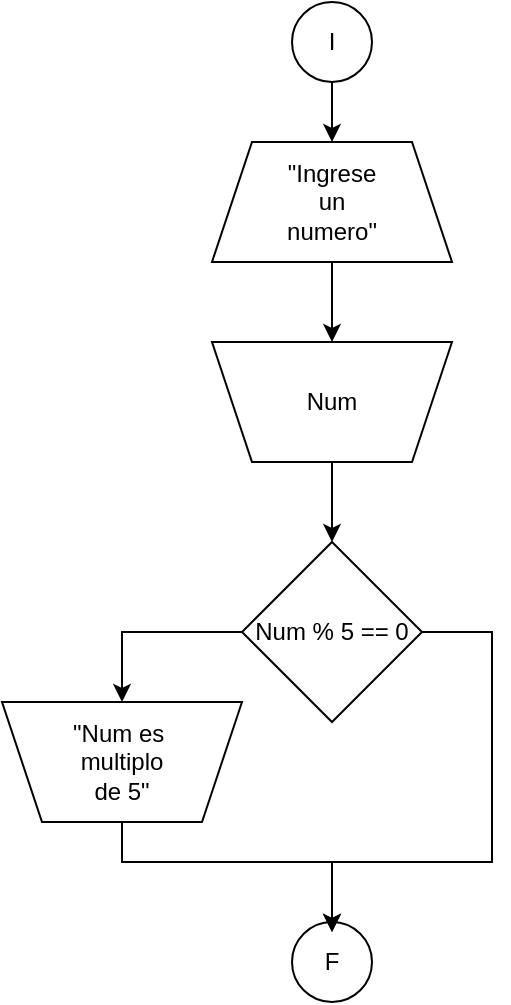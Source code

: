 <mxfile version="21.4.0" type="device">
  <diagram id="C5RBs43oDa-KdzZeNtuy" name="Page-1">
    <mxGraphModel dx="1120" dy="492" grid="1" gridSize="10" guides="1" tooltips="1" connect="1" arrows="1" fold="1" page="1" pageScale="1" pageWidth="827" pageHeight="1169" math="0" shadow="0">
      <root>
        <mxCell id="WIyWlLk6GJQsqaUBKTNV-0" />
        <mxCell id="WIyWlLk6GJQsqaUBKTNV-1" parent="WIyWlLk6GJQsqaUBKTNV-0" />
        <mxCell id="QpKmDekzCRrpz0tQOCoR-0" value="" style="ellipse;whiteSpace=wrap;html=1;aspect=fixed;" parent="WIyWlLk6GJQsqaUBKTNV-1" vertex="1">
          <mxGeometry x="340" y="50" width="40" height="40" as="geometry" />
        </mxCell>
        <mxCell id="QpKmDekzCRrpz0tQOCoR-3" value="" style="edgeStyle=orthogonalEdgeStyle;rounded=0;orthogonalLoop=1;jettySize=auto;html=1;exitX=0.5;exitY=1;exitDx=0;exitDy=0;" parent="WIyWlLk6GJQsqaUBKTNV-1" source="QpKmDekzCRrpz0tQOCoR-0" target="QpKmDekzCRrpz0tQOCoR-2" edge="1">
          <mxGeometry relative="1" as="geometry">
            <mxPoint x="360" y="100" as="sourcePoint" />
          </mxGeometry>
        </mxCell>
        <mxCell id="QpKmDekzCRrpz0tQOCoR-1" value="I" style="text;html=1;strokeColor=none;fillColor=none;align=center;verticalAlign=middle;whiteSpace=wrap;rounded=0;" parent="WIyWlLk6GJQsqaUBKTNV-1" vertex="1">
          <mxGeometry x="330" y="55" width="60" height="30" as="geometry" />
        </mxCell>
        <mxCell id="QpKmDekzCRrpz0tQOCoR-6" value="" style="edgeStyle=orthogonalEdgeStyle;rounded=0;orthogonalLoop=1;jettySize=auto;html=1;" parent="WIyWlLk6GJQsqaUBKTNV-1" source="QpKmDekzCRrpz0tQOCoR-2" target="QpKmDekzCRrpz0tQOCoR-5" edge="1">
          <mxGeometry relative="1" as="geometry" />
        </mxCell>
        <mxCell id="QpKmDekzCRrpz0tQOCoR-2" value="" style="shape=trapezoid;perimeter=trapezoidPerimeter;whiteSpace=wrap;html=1;fixedSize=1;" parent="WIyWlLk6GJQsqaUBKTNV-1" vertex="1">
          <mxGeometry x="300" y="120" width="120" height="60" as="geometry" />
        </mxCell>
        <mxCell id="QpKmDekzCRrpz0tQOCoR-4" value="&quot;Ingrese un numero&quot;" style="text;html=1;strokeColor=none;fillColor=none;align=center;verticalAlign=middle;whiteSpace=wrap;rounded=0;" parent="WIyWlLk6GJQsqaUBKTNV-1" vertex="1">
          <mxGeometry x="330" y="135" width="60" height="30" as="geometry" />
        </mxCell>
        <mxCell id="QpKmDekzCRrpz0tQOCoR-9" value="" style="edgeStyle=orthogonalEdgeStyle;rounded=0;orthogonalLoop=1;jettySize=auto;html=1;" parent="WIyWlLk6GJQsqaUBKTNV-1" source="QpKmDekzCRrpz0tQOCoR-5" edge="1">
          <mxGeometry relative="1" as="geometry">
            <mxPoint x="360" y="320" as="targetPoint" />
          </mxGeometry>
        </mxCell>
        <mxCell id="QpKmDekzCRrpz0tQOCoR-5" value="" style="shape=trapezoid;perimeter=trapezoidPerimeter;whiteSpace=wrap;html=1;fixedSize=1;direction=west;" parent="WIyWlLk6GJQsqaUBKTNV-1" vertex="1">
          <mxGeometry x="300" y="220" width="120" height="60" as="geometry" />
        </mxCell>
        <mxCell id="QpKmDekzCRrpz0tQOCoR-7" value="Num" style="text;html=1;strokeColor=none;fillColor=none;align=center;verticalAlign=middle;whiteSpace=wrap;rounded=0;" parent="WIyWlLk6GJQsqaUBKTNV-1" vertex="1">
          <mxGeometry x="330" y="235" width="60" height="30" as="geometry" />
        </mxCell>
        <mxCell id="QpKmDekzCRrpz0tQOCoR-20" value="" style="ellipse;whiteSpace=wrap;html=1;aspect=fixed;" parent="WIyWlLk6GJQsqaUBKTNV-1" vertex="1">
          <mxGeometry x="340" y="510" width="40" height="40" as="geometry" />
        </mxCell>
        <mxCell id="QpKmDekzCRrpz0tQOCoR-21" value="F" style="text;html=1;strokeColor=none;fillColor=none;align=center;verticalAlign=middle;whiteSpace=wrap;rounded=0;" parent="WIyWlLk6GJQsqaUBKTNV-1" vertex="1">
          <mxGeometry x="330" y="515" width="60" height="30" as="geometry" />
        </mxCell>
        <mxCell id="7CVmQmgRZu23SGO652gu-4" style="edgeStyle=orthogonalEdgeStyle;rounded=0;orthogonalLoop=1;jettySize=auto;html=1;" edge="1" parent="WIyWlLk6GJQsqaUBKTNV-1" source="7CVmQmgRZu23SGO652gu-1" target="7CVmQmgRZu23SGO652gu-2">
          <mxGeometry relative="1" as="geometry">
            <Array as="points">
              <mxPoint x="255" y="365" />
            </Array>
          </mxGeometry>
        </mxCell>
        <mxCell id="7CVmQmgRZu23SGO652gu-6" style="edgeStyle=orthogonalEdgeStyle;rounded=0;orthogonalLoop=1;jettySize=auto;html=1;entryX=0.5;entryY=0;entryDx=0;entryDy=0;" edge="1" parent="WIyWlLk6GJQsqaUBKTNV-1" source="7CVmQmgRZu23SGO652gu-1" target="QpKmDekzCRrpz0tQOCoR-21">
          <mxGeometry relative="1" as="geometry">
            <Array as="points">
              <mxPoint x="440" y="365" />
              <mxPoint x="440" y="480" />
              <mxPoint x="360" y="480" />
            </Array>
          </mxGeometry>
        </mxCell>
        <mxCell id="7CVmQmgRZu23SGO652gu-1" value="Num % 5 == 0" style="rhombus;whiteSpace=wrap;html=1;" vertex="1" parent="WIyWlLk6GJQsqaUBKTNV-1">
          <mxGeometry x="315" y="320" width="90" height="90" as="geometry" />
        </mxCell>
        <mxCell id="7CVmQmgRZu23SGO652gu-5" style="edgeStyle=orthogonalEdgeStyle;rounded=0;orthogonalLoop=1;jettySize=auto;html=1;entryX=0.5;entryY=0;entryDx=0;entryDy=0;" edge="1" parent="WIyWlLk6GJQsqaUBKTNV-1" source="7CVmQmgRZu23SGO652gu-2" target="QpKmDekzCRrpz0tQOCoR-21">
          <mxGeometry relative="1" as="geometry">
            <Array as="points">
              <mxPoint x="255" y="480" />
              <mxPoint x="360" y="480" />
            </Array>
          </mxGeometry>
        </mxCell>
        <mxCell id="7CVmQmgRZu23SGO652gu-2" value="" style="shape=trapezoid;perimeter=trapezoidPerimeter;whiteSpace=wrap;html=1;fixedSize=1;direction=west;" vertex="1" parent="WIyWlLk6GJQsqaUBKTNV-1">
          <mxGeometry x="195" y="400" width="120" height="60" as="geometry" />
        </mxCell>
        <mxCell id="7CVmQmgRZu23SGO652gu-3" value="&quot;Num es&amp;nbsp; multiplo de 5&quot;" style="text;html=1;strokeColor=none;fillColor=none;align=center;verticalAlign=middle;whiteSpace=wrap;rounded=0;" vertex="1" parent="WIyWlLk6GJQsqaUBKTNV-1">
          <mxGeometry x="225" y="415" width="60" height="30" as="geometry" />
        </mxCell>
      </root>
    </mxGraphModel>
  </diagram>
</mxfile>
